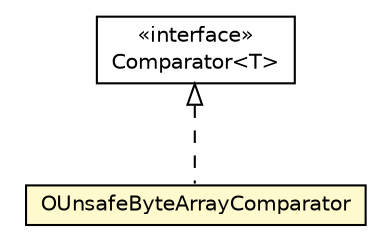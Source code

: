 #!/usr/local/bin/dot
#
# Class diagram 
# Generated by UMLGraph version R5_6-24-gf6e263 (http://www.umlgraph.org/)
#

digraph G {
	edge [fontname="Helvetica",fontsize=10,labelfontname="Helvetica",labelfontsize=10];
	node [fontname="Helvetica",fontsize=10,shape=plaintext];
	nodesep=0.25;
	ranksep=0.5;
	// com.orientechnologies.common.comparator.OUnsafeByteArrayComparator
	c4294062 [label=<<table title="com.orientechnologies.common.comparator.OUnsafeByteArrayComparator" border="0" cellborder="1" cellspacing="0" cellpadding="2" port="p" bgcolor="lemonChiffon" href="./OUnsafeByteArrayComparator.html">
		<tr><td><table border="0" cellspacing="0" cellpadding="1">
<tr><td align="center" balign="center"> OUnsafeByteArrayComparator </td></tr>
		</table></td></tr>
		</table>>, URL="./OUnsafeByteArrayComparator.html", fontname="Helvetica", fontcolor="black", fontsize=10.0];
	//com.orientechnologies.common.comparator.OUnsafeByteArrayComparator implements java.util.Comparator<T>
	c4296003:p -> c4294062:p [dir=back,arrowtail=empty,style=dashed];
	// java.util.Comparator<T>
	c4296003 [label=<<table title="java.util.Comparator" border="0" cellborder="1" cellspacing="0" cellpadding="2" port="p" href="http://java.sun.com/j2se/1.4.2/docs/api/java/util/Comparator.html">
		<tr><td><table border="0" cellspacing="0" cellpadding="1">
<tr><td align="center" balign="center"> &#171;interface&#187; </td></tr>
<tr><td align="center" balign="center"> Comparator&lt;T&gt; </td></tr>
		</table></td></tr>
		</table>>, URL="http://java.sun.com/j2se/1.4.2/docs/api/java/util/Comparator.html", fontname="Helvetica", fontcolor="black", fontsize=10.0];
}


